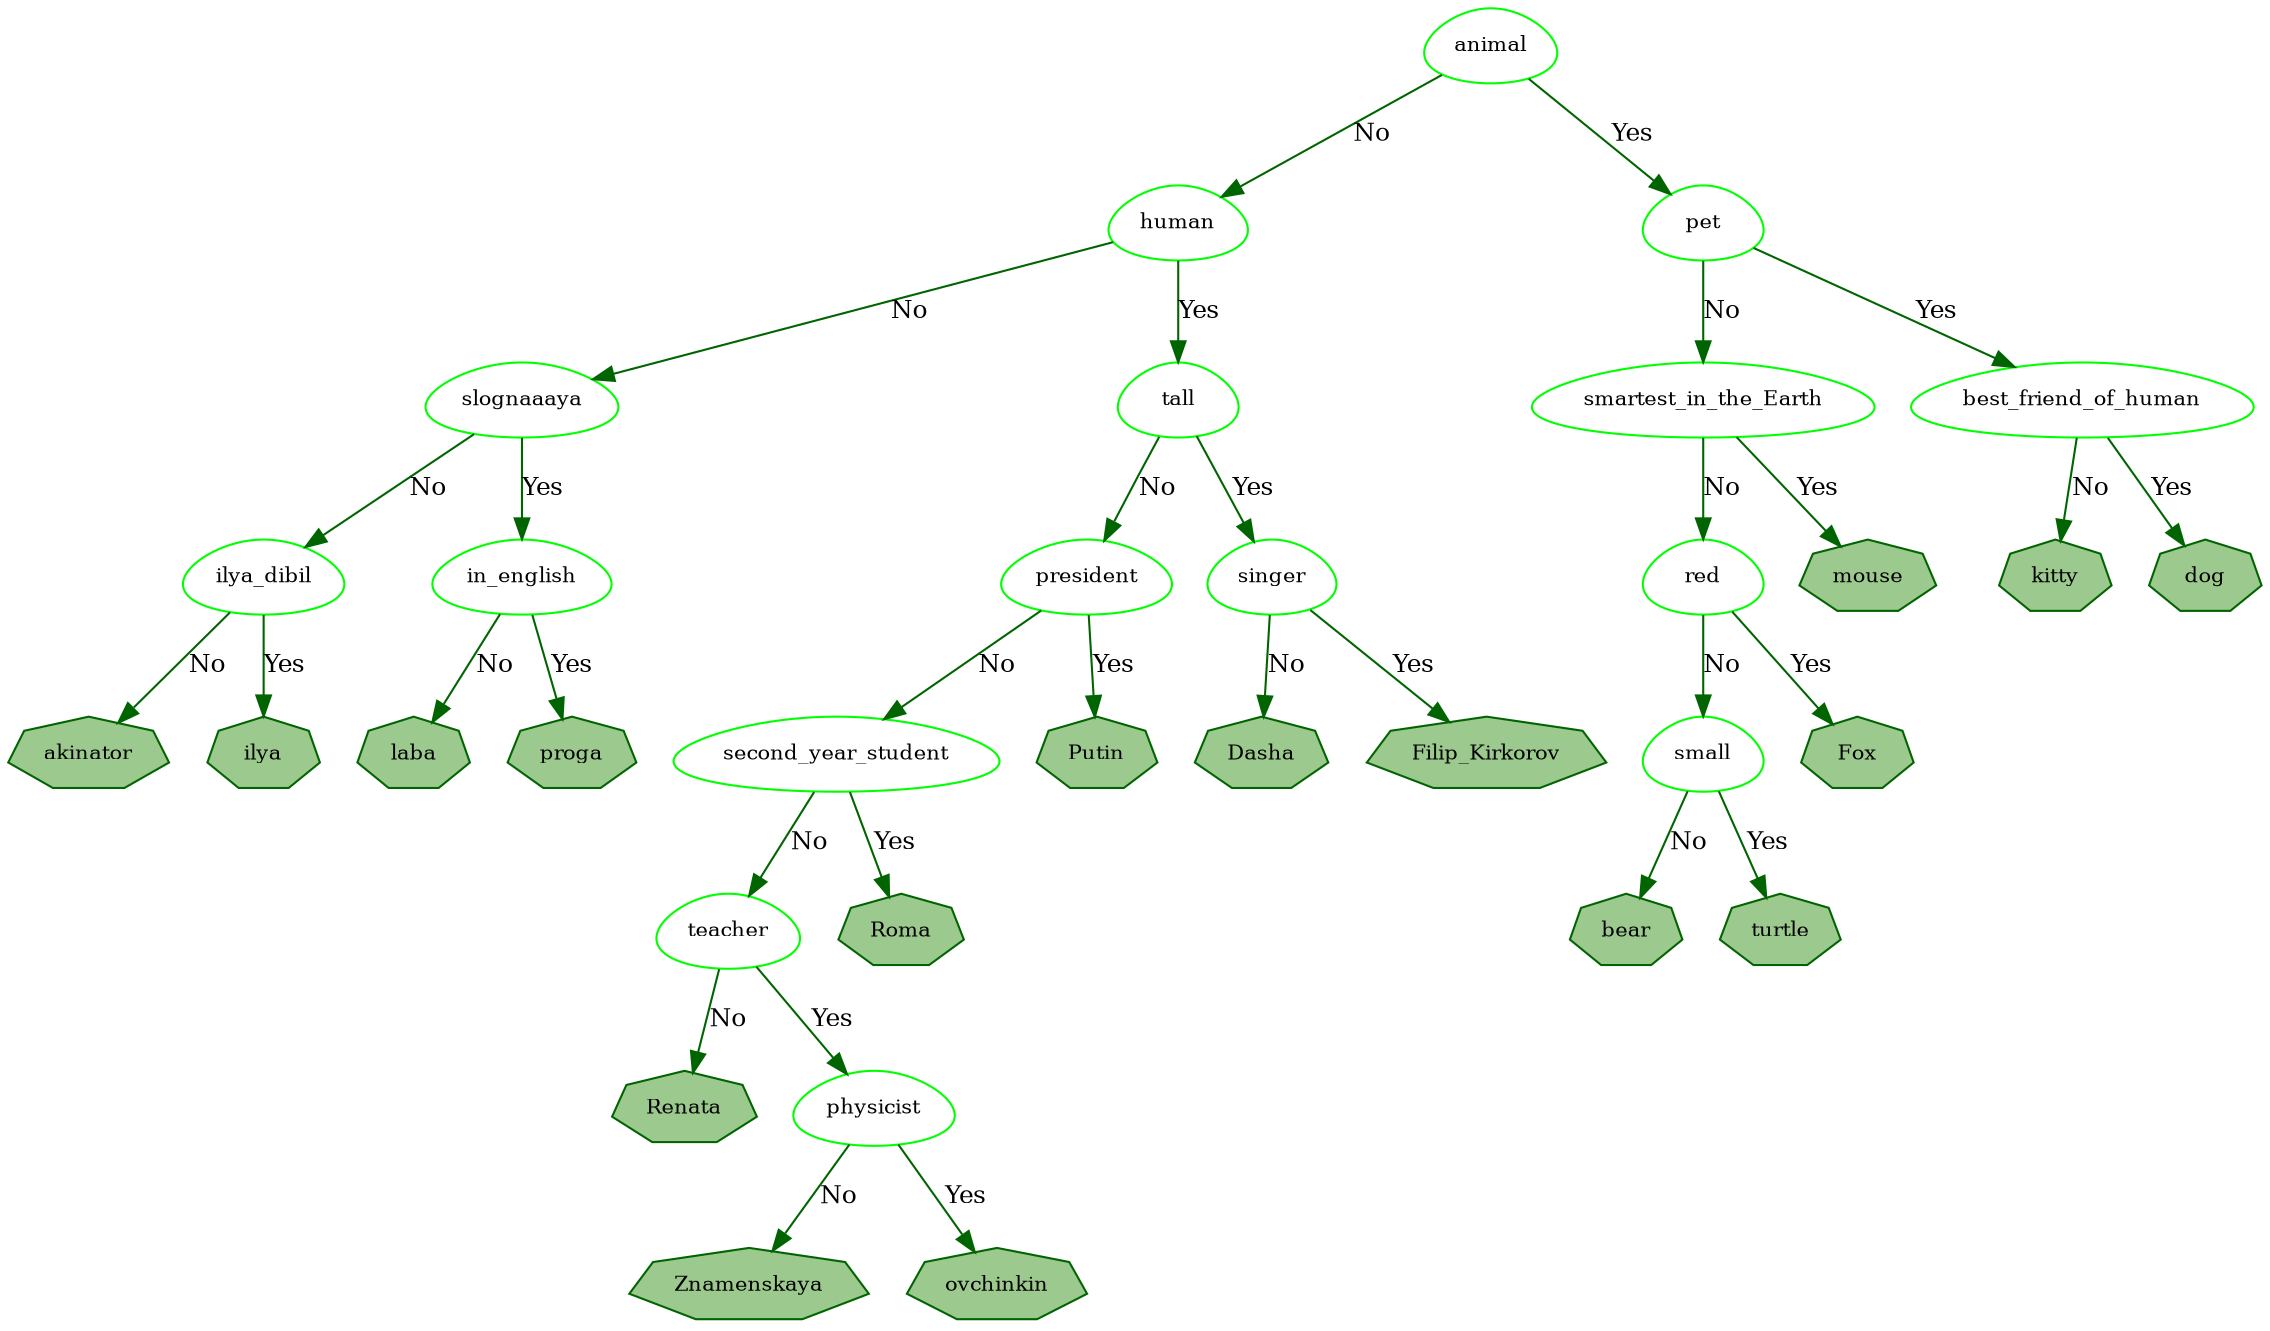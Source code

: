 digraph
{
node[shape = "septagon", color="darkgreen",fontsize=10, style="filled", fillcolor = "#9CC98D"];
edge[color="darkgreen",fontsize=12];
	animal[shape = "egg", color="green", style="filled", fillcolor = "white"];
	animal->human[label = "No"];
	human[shape = "egg", color="green", style="filled", fillcolor = "white"];
	human->slognaaaya[label = "No"];
	slognaaaya[shape = "egg", color="green", style="filled", fillcolor = "white"];
	slognaaaya->ilya_dibil[label = "No"];
	ilya_dibil[shape = "egg", color="green", style="filled", fillcolor = "white"];
	ilya_dibil->akinator[label = "No"];
	ilya_dibil[shape = "egg", color="green", style="filled", fillcolor = "white"];
	ilya_dibil->ilya[label = "Yes"];
	slognaaaya[shape = "egg", color="green", style="filled", fillcolor = "white"];
	slognaaaya->in_english[label = "Yes"];
	in_english[shape = "egg", color="green", style="filled", fillcolor = "white"];
	in_english->laba[label = "No"];
	in_english[shape = "egg", color="green", style="filled", fillcolor = "white"];
	in_english->proga[label = "Yes"];
	human[shape = "egg", color="green", style="filled", fillcolor = "white"];
	human->tall[label = "Yes"];
	tall[shape = "egg", color="green", style="filled", fillcolor = "white"];
	tall->president[label = "No"];
	president[shape = "egg", color="green", style="filled", fillcolor = "white"];
	president->second_year_student[label = "No"];
	second_year_student[shape = "egg", color="green", style="filled", fillcolor = "white"];
	second_year_student->teacher[label = "No"];
	teacher[shape = "egg", color="green", style="filled", fillcolor = "white"];
	teacher->Renata[label = "No"];
	teacher[shape = "egg", color="green", style="filled", fillcolor = "white"];
	teacher->physicist[label = "Yes"];
	physicist[shape = "egg", color="green", style="filled", fillcolor = "white"];
	physicist->Znamenskaya[label = "No"];
	physicist[shape = "egg", color="green", style="filled", fillcolor = "white"];
	physicist->ovchinkin[label = "Yes"];
	second_year_student[shape = "egg", color="green", style="filled", fillcolor = "white"];
	second_year_student->Roma[label = "Yes"];
	president[shape = "egg", color="green", style="filled", fillcolor = "white"];
	president->Putin[label = "Yes"];
	tall[shape = "egg", color="green", style="filled", fillcolor = "white"];
	tall->singer[label = "Yes"];
	singer[shape = "egg", color="green", style="filled", fillcolor = "white"];
	singer->Dasha[label = "No"];
	singer[shape = "egg", color="green", style="filled", fillcolor = "white"];
	singer->Filip_Kirkorov[label = "Yes"];
	animal[shape = "egg", color="green", style="filled", fillcolor = "white"];
	animal->pet[label = "Yes"];
	pet[shape = "egg", color="green", style="filled", fillcolor = "white"];
	pet->smartest_in_the_Earth[label = "No"];
	smartest_in_the_Earth[shape = "egg", color="green", style="filled", fillcolor = "white"];
	smartest_in_the_Earth->red[label = "No"];
	red[shape = "egg", color="green", style="filled", fillcolor = "white"];
	red->small[label = "No"];
	small[shape = "egg", color="green", style="filled", fillcolor = "white"];
	small->bear[label = "No"];
	small[shape = "egg", color="green", style="filled", fillcolor = "white"];
	small->turtle[label = "Yes"];
	red[shape = "egg", color="green", style="filled", fillcolor = "white"];
	red->Fox[label = "Yes"];
	smartest_in_the_Earth[shape = "egg", color="green", style="filled", fillcolor = "white"];
	smartest_in_the_Earth->mouse[label = "Yes"];
	pet[shape = "egg", color="green", style="filled", fillcolor = "white"];
	pet->best_friend_of_human[label = "Yes"];
	best_friend_of_human[shape = "egg", color="green", style="filled", fillcolor = "white"];
	best_friend_of_human->kitty[label = "No"];
	best_friend_of_human[shape = "egg", color="green", style="filled", fillcolor = "white"];
	best_friend_of_human->dog[label = "Yes"];
}